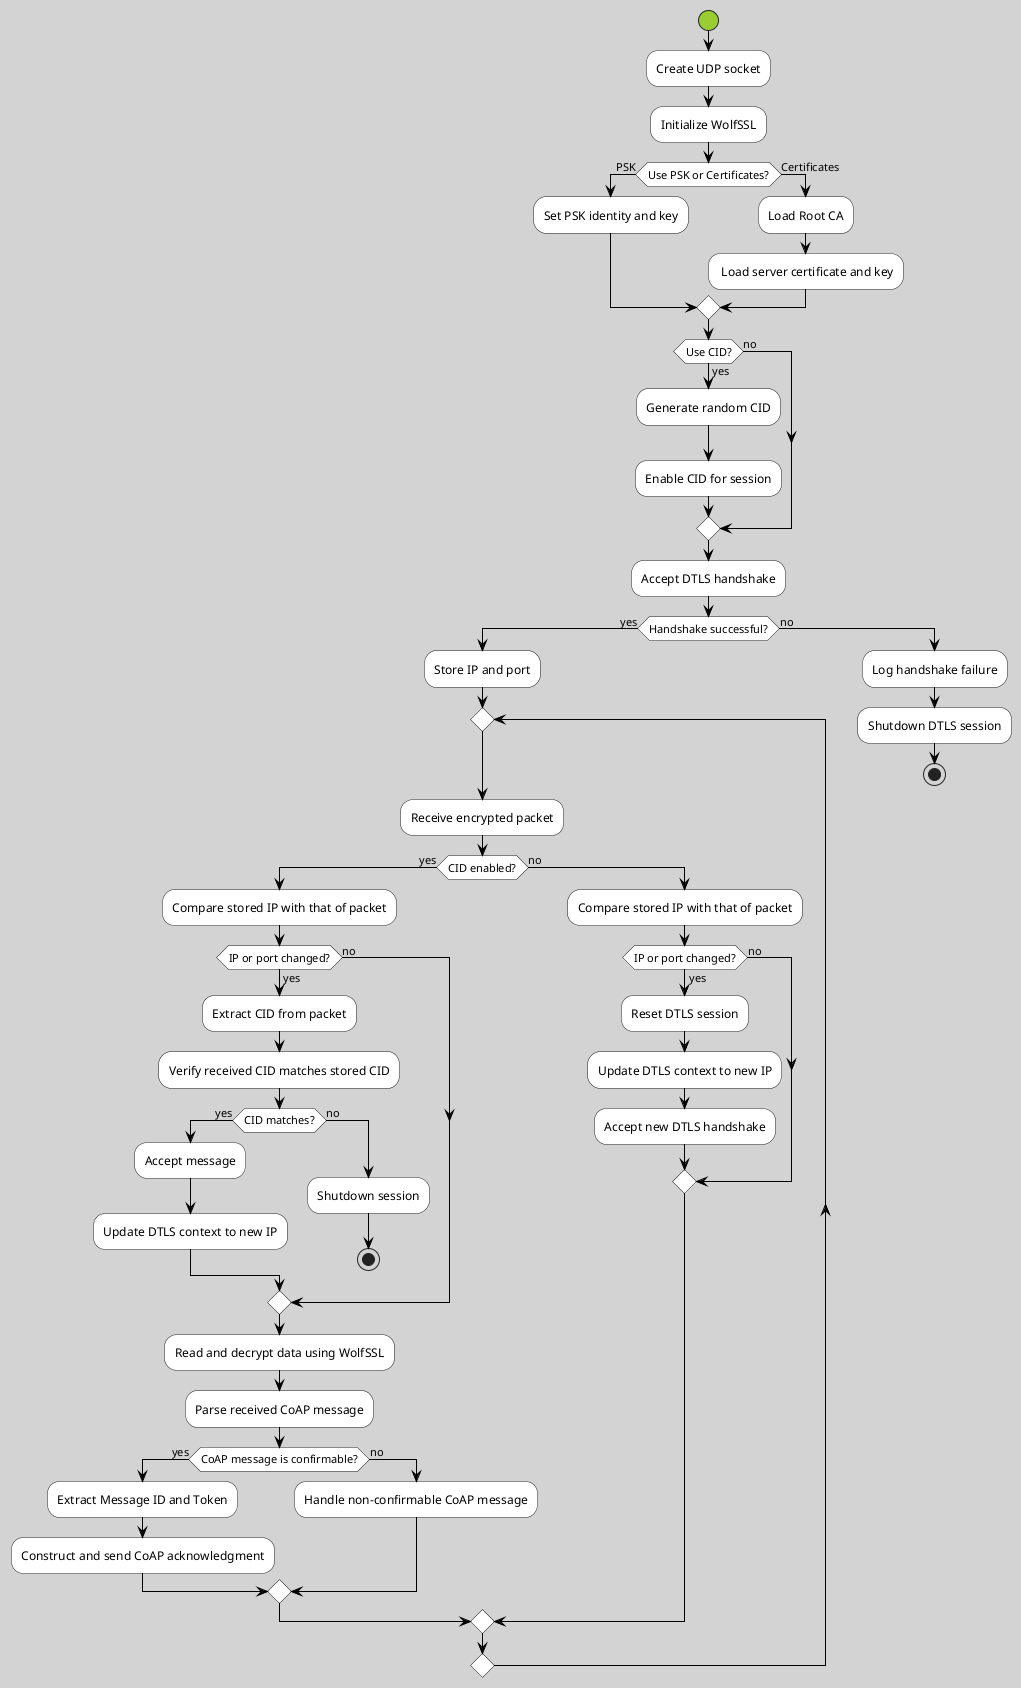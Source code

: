 @startuml DTLS_Server_Workflow
skinparam backgroundColor LightGrey
skinparam activity {
    StartColor YellowGreen
    EndColor Tomato
    BackgroundColor White
    ArrowColor Black
}
start

:Create UDP socket;
:Initialize WolfSSL;

if (Use PSK or Certificates?) then (PSK)
    :Set PSK identity and key;
else (Certificates)
    :Load Root CA;
    : Load server certificate and key;
endif

if (Use CID?) then (yes)
    :Generate random CID;
    :Enable CID for session;
else (no)
endif

:Accept DTLS handshake;
if (Handshake successful?) then (yes)
    :Store IP and port;
    repeat
        label receivepacket
        :Receive encrypted packet;
        if (CID enabled?) then (yes)
            :Compare stored IP with that of packet;
            if (IP or port changed?) then (yes)
                :Extract CID from packet;
                :Verify received CID matches stored CID;
                if (CID matches?) then (yes)
                    :Accept message;
                    :Update DTLS context to new IP;
                else (no)
                    label shutdown
                    :Shutdown session;
                    stop
                endif
            else (no)
            endif
            :Read and decrypt data using WolfSSL;
            :Parse received CoAP message;
            if (CoAP message is confirmable?) then (yes)
                :Extract Message ID and Token;
                :Construct and send CoAP acknowledgment;
            else (no)
                :Handle non-confirmable CoAP message;
            endif
        else (no)
            :Compare stored IP with that of packet;
            if (IP or port changed?) then (yes)
                :Reset DTLS session;
                :Update DTLS context to new IP;
                :Accept new DTLS handshake;
            else (no)
            endif
        endif
    repeat while
    detach
else (no)
    :Log handshake failure;
    :Shutdown DTLS session;
    stop
endif
@enduml